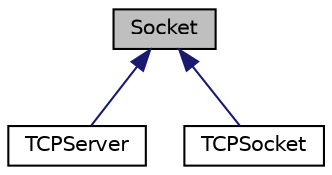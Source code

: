 digraph "Socket"
{
  edge [fontname="Helvetica",fontsize="10",labelfontname="Helvetica",labelfontsize="10"];
  node [fontname="Helvetica",fontsize="10",shape=record];
  Node0 [label="Socket",height=0.2,width=0.4,color="black", fillcolor="grey75", style="filled", fontcolor="black"];
  Node0 -> Node1 [dir="back",color="midnightblue",fontsize="10",style="solid",fontname="Helvetica"];
  Node1 [label="TCPServer",height=0.2,width=0.4,color="black", fillcolor="white", style="filled",URL="$classTCPServer.html",tooltip="TCPServer class based on Socket Class. Uses TCP communication and also functions as a server to liste..."];
  Node0 -> Node2 [dir="back",color="midnightblue",fontsize="10",style="solid",fontname="Helvetica"];
  Node2 [label="TCPSocket",height=0.2,width=0.4,color="black", fillcolor="white", style="filled",URL="$classTCPSocket.html",tooltip="TCPSocket Class extends the base socket class "];
}
